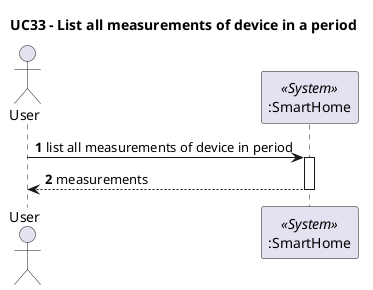 @startuml

title UC33 - List all measurements of device in a period
autonumber

Actor User
participant ":SmartHome" as smartHome <<System>>

User -> smartHome: list all measurements of device in period
activate smartHome
User <-- smartHome: measurements
deactivate smartHome

@enduml